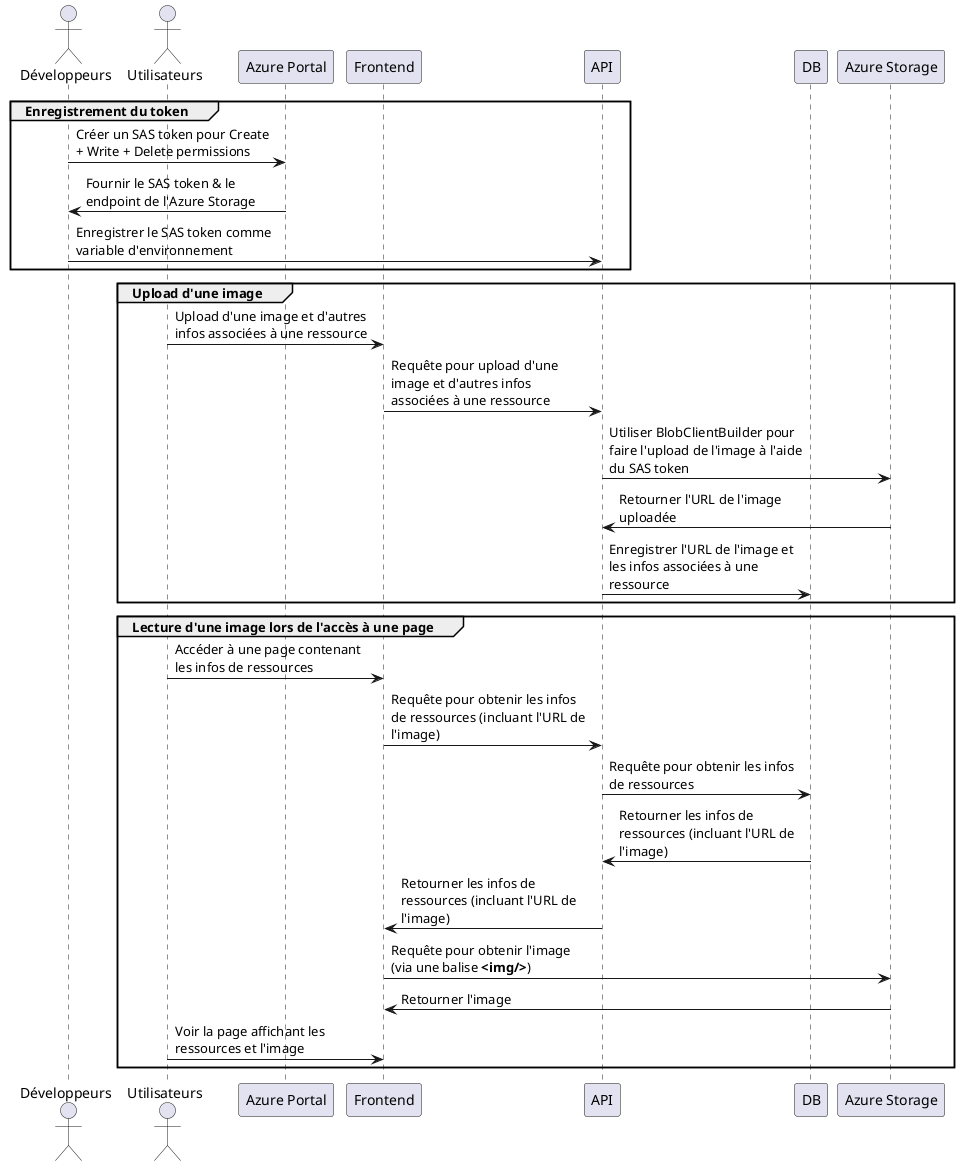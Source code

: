 @startuml
actor Développeurs
actor Utilisateurs
participant "Azure Portal" as AzurePortal
participant "Frontend" as Frontend
participant "API" as API
participant "DB" as DB
participant "Azure Storage" as AzureStorage

skinparam maxMessageSize 200


group Enregistrement du token
    Développeurs -> AzurePortal: Créer un SAS token pour Create + Write + Delete permissions
    AzurePortal -> Développeurs: Fournir le SAS token & le endpoint de l'Azure Storage
    Développeurs -> API: Enregistrer le SAS token comme variable d'environnement
end

group Upload d'une image
    Utilisateurs -> Frontend: Upload d'une image et d'autres infos associées à une ressource
    Frontend -> API: Requête pour upload d'une image et d'autres infos associées à une ressource
    API -> AzureStorage: Utiliser BlobClientBuilder pour faire l'upload de l'image à l'aide du SAS token
    AzureStorage -> API: Retourner l'URL de l'image uploadée
    API -> DB : Enregistrer l'URL de l'image et les infos associées à une ressource
end

group Lecture d'une image lors de l'accès à une page
    Utilisateurs -> Frontend: Accéder à une page contenant les infos de ressources
    Frontend -> API: Requête pour obtenir les infos de ressources (incluant l'URL de l'image)
    API -> DB: Requête pour obtenir les infos de ressources
    DB -> API: Retourner les infos de ressources (incluant l'URL de l'image)
    API -> Frontend : Retourner les infos de ressources (incluant l'URL de l'image)
    Frontend -> AzureStorage: Requête pour obtenir l'image (via une balise **<img/>**)
    AzureStorage -> Frontend: Retourner l'image
    Utilisateurs -> Frontend: Voir la page affichant les ressources et l'image
end

@enduml
